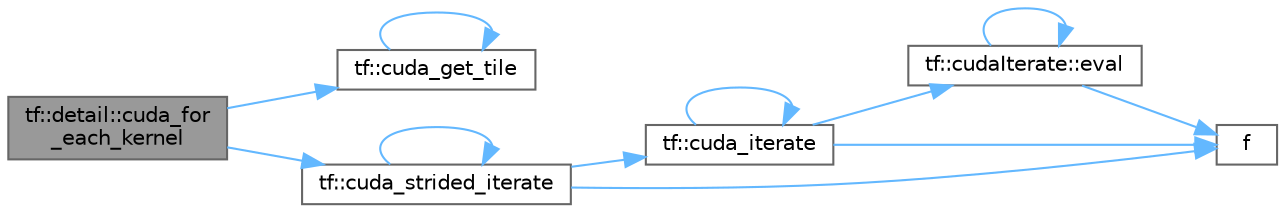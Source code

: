 digraph "tf::detail::cuda_for_each_kernel"
{
 // LATEX_PDF_SIZE
  bgcolor="transparent";
  edge [fontname=Helvetica,fontsize=10,labelfontname=Helvetica,labelfontsize=10];
  node [fontname=Helvetica,fontsize=10,shape=box,height=0.2,width=0.4];
  rankdir="LR";
  Node1 [id="Node000001",label="tf::detail::cuda_for\l_each_kernel",height=0.2,width=0.4,color="gray40", fillcolor="grey60", style="filled", fontcolor="black",tooltip=" "];
  Node1 -> Node2 [id="edge12_Node000001_Node000002",color="steelblue1",style="solid",tooltip=" "];
  Node2 [id="Node000002",label="tf::cuda_get_tile",height=0.2,width=0.4,color="grey40", fillcolor="white", style="filled",URL="$namespacetf.html#a5a41760b383016bd1cebadcfd7f05476",tooltip=" "];
  Node2 -> Node2 [id="edge13_Node000002_Node000002",color="steelblue1",style="solid",tooltip=" "];
  Node1 -> Node3 [id="edge14_Node000001_Node000003",color="steelblue1",style="solid",tooltip=" "];
  Node3 [id="Node000003",label="tf::cuda_strided_iterate",height=0.2,width=0.4,color="grey40", fillcolor="white", style="filled",URL="$namespacetf.html#a24db9e13fd26535886a7efc723ec1477",tooltip=" "];
  Node3 -> Node4 [id="edge15_Node000003_Node000004",color="steelblue1",style="solid",tooltip=" "];
  Node4 [id="Node000004",label="tf::cuda_iterate",height=0.2,width=0.4,color="grey40", fillcolor="white", style="filled",URL="$namespacetf.html#a55e1e8a489984141bc8e0785cd13f9bc",tooltip=" "];
  Node4 -> Node4 [id="edge16_Node000004_Node000004",color="steelblue1",style="solid",tooltip=" "];
  Node4 -> Node5 [id="edge17_Node000004_Node000005",color="steelblue1",style="solid",tooltip=" "];
  Node5 [id="Node000005",label="tf::cudaIterate::eval",height=0.2,width=0.4,color="grey40", fillcolor="white", style="filled",URL="$structtf_1_1cuda_iterate.html#a46b1c72193af5cdfc8697a57754af6f9",tooltip=" "];
  Node5 -> Node5 [id="edge18_Node000005_Node000005",color="steelblue1",style="solid",tooltip=" "];
  Node5 -> Node6 [id="edge19_Node000005_Node000006",color="steelblue1",style="solid",tooltip=" "];
  Node6 [id="Node000006",label="f",height=0.2,width=0.4,color="grey40", fillcolor="white", style="filled",URL="$cxx11__tensor__map_8cpp.html#a7f507fea02198f6cb81c86640c7b1a4e",tooltip=" "];
  Node4 -> Node6 [id="edge20_Node000004_Node000006",color="steelblue1",style="solid",tooltip=" "];
  Node3 -> Node3 [id="edge21_Node000003_Node000003",color="steelblue1",style="solid",tooltip=" "];
  Node3 -> Node6 [id="edge22_Node000003_Node000006",color="steelblue1",style="solid",tooltip=" "];
}
